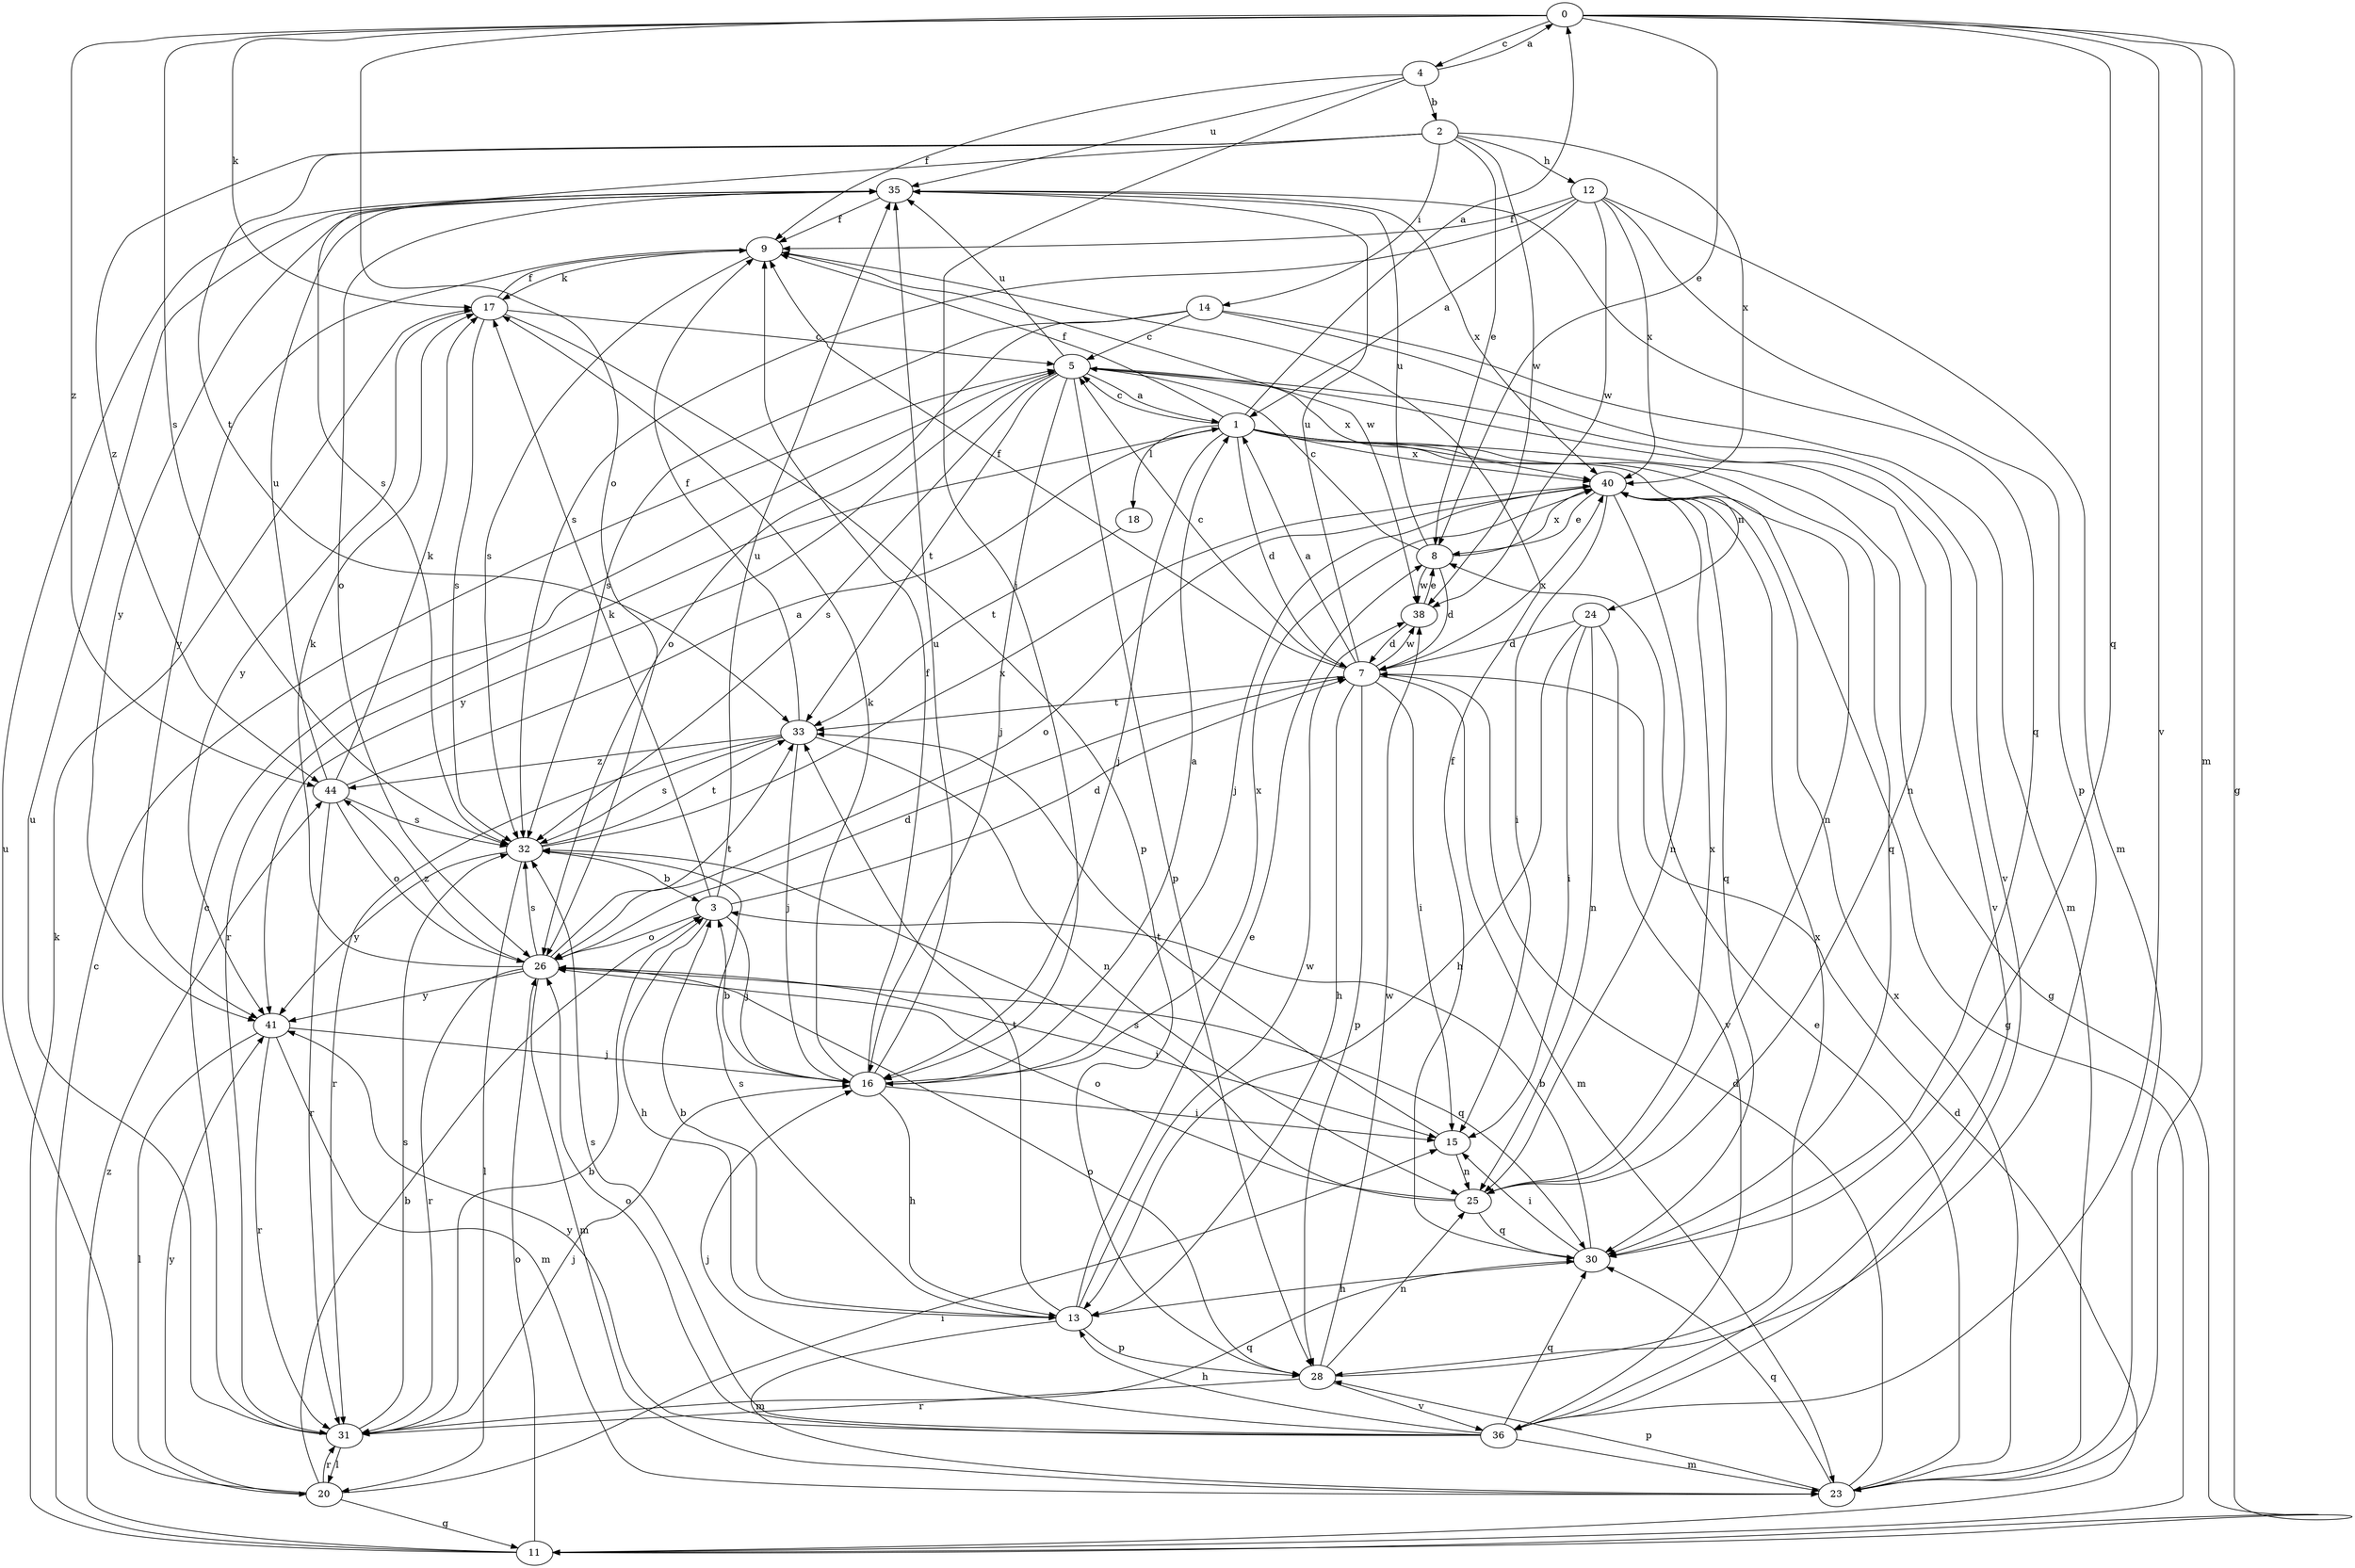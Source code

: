 strict digraph  {
0;
1;
2;
3;
4;
5;
7;
8;
9;
11;
12;
13;
14;
15;
16;
17;
18;
20;
23;
24;
25;
26;
28;
30;
31;
32;
33;
35;
36;
38;
40;
41;
44;
0 -> 4  [label=c];
0 -> 8  [label=e];
0 -> 11  [label=g];
0 -> 17  [label=k];
0 -> 23  [label=m];
0 -> 26  [label=o];
0 -> 30  [label=q];
0 -> 32  [label=s];
0 -> 36  [label=v];
0 -> 44  [label=z];
1 -> 0  [label=a];
1 -> 5  [label=c];
1 -> 7  [label=d];
1 -> 9  [label=f];
1 -> 11  [label=g];
1 -> 16  [label=j];
1 -> 18  [label=l];
1 -> 24  [label=n];
1 -> 25  [label=n];
1 -> 30  [label=q];
1 -> 31  [label=r];
1 -> 40  [label=x];
2 -> 8  [label=e];
2 -> 12  [label=h];
2 -> 14  [label=i];
2 -> 32  [label=s];
2 -> 33  [label=t];
2 -> 38  [label=w];
2 -> 40  [label=x];
2 -> 44  [label=z];
3 -> 7  [label=d];
3 -> 13  [label=h];
3 -> 16  [label=j];
3 -> 17  [label=k];
3 -> 26  [label=o];
3 -> 35  [label=u];
4 -> 0  [label=a];
4 -> 2  [label=b];
4 -> 9  [label=f];
4 -> 16  [label=j];
4 -> 35  [label=u];
5 -> 1  [label=a];
5 -> 16  [label=j];
5 -> 25  [label=n];
5 -> 28  [label=p];
5 -> 32  [label=s];
5 -> 33  [label=t];
5 -> 35  [label=u];
5 -> 36  [label=v];
5 -> 40  [label=x];
5 -> 41  [label=y];
7 -> 1  [label=a];
7 -> 5  [label=c];
7 -> 9  [label=f];
7 -> 13  [label=h];
7 -> 15  [label=i];
7 -> 23  [label=m];
7 -> 28  [label=p];
7 -> 33  [label=t];
7 -> 35  [label=u];
7 -> 38  [label=w];
7 -> 40  [label=x];
8 -> 5  [label=c];
8 -> 7  [label=d];
8 -> 35  [label=u];
8 -> 38  [label=w];
8 -> 40  [label=x];
9 -> 17  [label=k];
9 -> 32  [label=s];
9 -> 38  [label=w];
9 -> 41  [label=y];
11 -> 5  [label=c];
11 -> 7  [label=d];
11 -> 17  [label=k];
11 -> 26  [label=o];
11 -> 44  [label=z];
12 -> 1  [label=a];
12 -> 9  [label=f];
12 -> 23  [label=m];
12 -> 28  [label=p];
12 -> 32  [label=s];
12 -> 38  [label=w];
12 -> 40  [label=x];
13 -> 3  [label=b];
13 -> 8  [label=e];
13 -> 23  [label=m];
13 -> 28  [label=p];
13 -> 32  [label=s];
13 -> 33  [label=t];
13 -> 38  [label=w];
14 -> 5  [label=c];
14 -> 23  [label=m];
14 -> 26  [label=o];
14 -> 32  [label=s];
14 -> 36  [label=v];
15 -> 25  [label=n];
15 -> 33  [label=t];
16 -> 1  [label=a];
16 -> 3  [label=b];
16 -> 9  [label=f];
16 -> 13  [label=h];
16 -> 15  [label=i];
16 -> 17  [label=k];
16 -> 35  [label=u];
16 -> 40  [label=x];
17 -> 5  [label=c];
17 -> 9  [label=f];
17 -> 28  [label=p];
17 -> 32  [label=s];
17 -> 41  [label=y];
18 -> 33  [label=t];
20 -> 3  [label=b];
20 -> 11  [label=g];
20 -> 15  [label=i];
20 -> 31  [label=r];
20 -> 35  [label=u];
20 -> 41  [label=y];
23 -> 7  [label=d];
23 -> 8  [label=e];
23 -> 28  [label=p];
23 -> 30  [label=q];
23 -> 40  [label=x];
24 -> 7  [label=d];
24 -> 13  [label=h];
24 -> 15  [label=i];
24 -> 25  [label=n];
24 -> 36  [label=v];
25 -> 26  [label=o];
25 -> 30  [label=q];
25 -> 32  [label=s];
25 -> 40  [label=x];
26 -> 7  [label=d];
26 -> 15  [label=i];
26 -> 17  [label=k];
26 -> 23  [label=m];
26 -> 30  [label=q];
26 -> 31  [label=r];
26 -> 32  [label=s];
26 -> 33  [label=t];
26 -> 41  [label=y];
26 -> 44  [label=z];
28 -> 25  [label=n];
28 -> 26  [label=o];
28 -> 31  [label=r];
28 -> 36  [label=v];
28 -> 38  [label=w];
28 -> 40  [label=x];
30 -> 3  [label=b];
30 -> 9  [label=f];
30 -> 13  [label=h];
30 -> 15  [label=i];
31 -> 3  [label=b];
31 -> 5  [label=c];
31 -> 16  [label=j];
31 -> 20  [label=l];
31 -> 30  [label=q];
31 -> 32  [label=s];
31 -> 35  [label=u];
32 -> 3  [label=b];
32 -> 20  [label=l];
32 -> 33  [label=t];
32 -> 40  [label=x];
32 -> 41  [label=y];
33 -> 9  [label=f];
33 -> 16  [label=j];
33 -> 25  [label=n];
33 -> 31  [label=r];
33 -> 32  [label=s];
33 -> 44  [label=z];
35 -> 9  [label=f];
35 -> 26  [label=o];
35 -> 30  [label=q];
35 -> 40  [label=x];
35 -> 41  [label=y];
36 -> 13  [label=h];
36 -> 16  [label=j];
36 -> 23  [label=m];
36 -> 26  [label=o];
36 -> 30  [label=q];
36 -> 32  [label=s];
36 -> 41  [label=y];
38 -> 7  [label=d];
38 -> 8  [label=e];
40 -> 8  [label=e];
40 -> 11  [label=g];
40 -> 15  [label=i];
40 -> 16  [label=j];
40 -> 25  [label=n];
40 -> 26  [label=o];
40 -> 30  [label=q];
41 -> 16  [label=j];
41 -> 20  [label=l];
41 -> 23  [label=m];
41 -> 31  [label=r];
44 -> 1  [label=a];
44 -> 17  [label=k];
44 -> 26  [label=o];
44 -> 31  [label=r];
44 -> 32  [label=s];
44 -> 35  [label=u];
}
